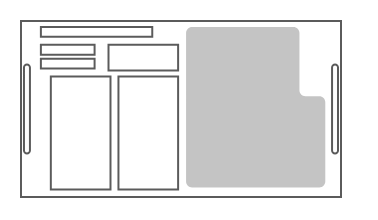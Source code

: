 <mxfile 
  version="25.0.2"
  >
  <diagram
    name="-"
    >
    <mxGraphModel
      grid="1" 
      gridSize="10" 
      guides="1" 
      tooltips="1" 
      connect="1" 
      arrows="1" 
      fold="1" 
      page="1" 
      pageScale="1" 
      pageWidth="1" 
      pageHeight="1" 
      math="0" 
      shadow="0"
      >
      <root>
        <mxCell
          id="page"
          />
        <mxCell
          id="root" 
          parent="page"
          />
        <mxCell
          style="verticalAlign=top;aspect=fixed;align=center;spacingLeft=5;spacingRight=5;spacingBottom=5;strokeColor=none;" 
          id="shape_" 
          parent="root" 
          value=" " 
          vertex="1"
          >
          <mxGeometry
            as="geometry" 
            width="181" 
            height="109" 
            x="0" 
            y="0"
            />
          </mxCell>
        <mxCell
          style="shape=mxgraph.rack.oracle.sparc_enterprise_m4000_server;html=1;labelPosition=right;align=left;spacingLeft=15;dashed=0;shadow=0;fillColor=#ffffff;" 
          id="sparc_enterprise_m4000_server_" 
          parent="shape_" 
          value=" " 
          vertex="1"
          >
          <mxGeometry
            width="161" 
            height="89" 
            as="geometry" 
            x="10" 
            y="10"
            />
          </mxCell>
        </root>
      </mxGraphModel>
    </diagram>
  </mxfile>